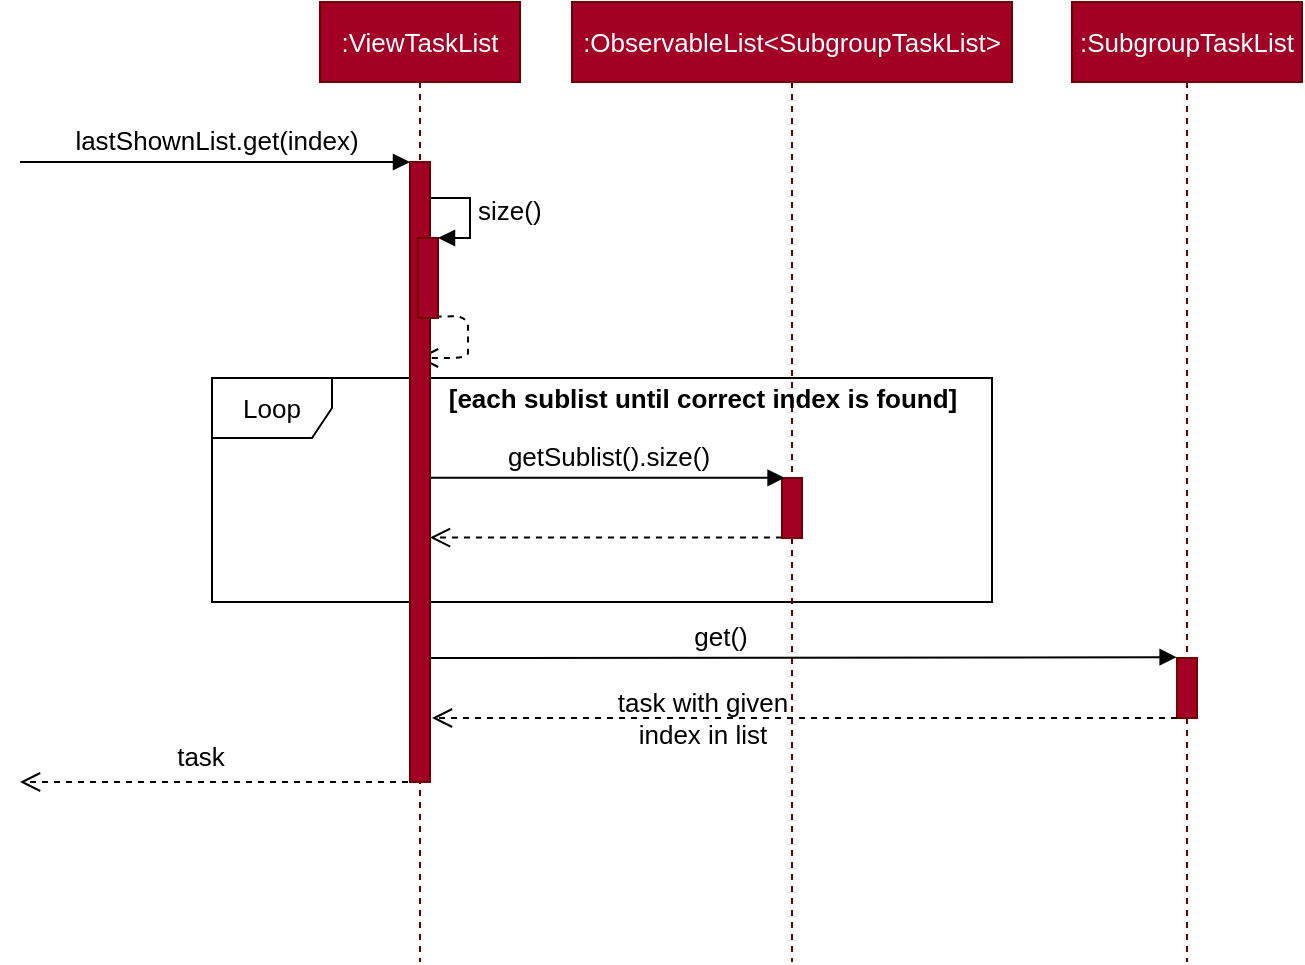 <mxfile version="12.9.10" type="device"><diagram id="kRXSYnDfc1T-0ysqkSGQ" name="Page-3"><mxGraphModel dx="1422" dy="769" grid="1" gridSize="10" guides="1" tooltips="1" connect="1" arrows="1" fold="1" page="1" pageScale="1" pageWidth="850" pageHeight="1100" math="0" shadow="0"><root><mxCell id="ezelzRuy8YDxnrgOr3AX-0"/><mxCell id="ezelzRuy8YDxnrgOr3AX-1" parent="ezelzRuy8YDxnrgOr3AX-0"/><mxCell id="If6_cCGaaOE5h58aKg4r-0" value="Loop" style="shape=umlFrame;whiteSpace=wrap;html=1;fontSize=13;fontColor=#000000;" parent="ezelzRuy8YDxnrgOr3AX-1" vertex="1"><mxGeometry x="246" y="468" width="390" height="112" as="geometry"/></mxCell><mxCell id="If6_cCGaaOE5h58aKg4r-3" value=":ViewTaskList" style="shape=umlLifeline;perimeter=lifelinePerimeter;whiteSpace=wrap;html=1;container=1;collapsible=0;recursiveResize=0;outlineConnect=0;shadow=0;fillColor=#a20025;fontSize=13;fontColor=#ffffff;strokeColor=#6F0000;" parent="ezelzRuy8YDxnrgOr3AX-1" vertex="1"><mxGeometry x="300" y="280" width="100" height="480" as="geometry"/></mxCell><mxCell id="If6_cCGaaOE5h58aKg4r-4" value="lastShownList.get(index)" style="html=1;verticalAlign=bottom;endArrow=block;fillColor=#4D9900;fontSize=13;" parent="ezelzRuy8YDxnrgOr3AX-1" edge="1"><mxGeometry width="80" relative="1" as="geometry"><mxPoint x="150" y="360" as="sourcePoint"/><mxPoint x="345" y="360" as="targetPoint"/></mxGeometry></mxCell><mxCell id="If6_cCGaaOE5h58aKg4r-5" value="size()" style="edgeStyle=orthogonalEdgeStyle;html=1;align=left;spacingLeft=2;endArrow=block;rounded=0;entryX=1;entryY=0;fillColor=#4D9900;fontSize=13;" parent="ezelzRuy8YDxnrgOr3AX-1" target="If6_cCGaaOE5h58aKg4r-20" edge="1"><mxGeometry relative="1" as="geometry"><mxPoint x="350" y="378" as="sourcePoint"/><Array as="points"><mxPoint x="375" y="378"/><mxPoint x="375" y="398"/></Array></mxGeometry></mxCell><mxCell id="If6_cCGaaOE5h58aKg4r-6" value="" style="html=1;verticalAlign=bottom;endArrow=open;dashed=1;endSize=8;fillColor=#4D9900;exitX=0.883;exitY=0.983;exitDx=0;exitDy=0;exitPerimeter=0;fontSize=13;" parent="ezelzRuy8YDxnrgOr3AX-1" source="If6_cCGaaOE5h58aKg4r-20" edge="1"><mxGeometry x="-0.3" y="-20" relative="1" as="geometry"><mxPoint x="429" y="458" as="sourcePoint"/><mxPoint x="349" y="458" as="targetPoint"/><Array as="points"><mxPoint x="374" y="437"/><mxPoint x="374" y="448"/><mxPoint x="374" y="458"/><mxPoint x="374" y="458"/></Array><mxPoint x="40" as="offset"/></mxGeometry></mxCell><mxCell id="If6_cCGaaOE5h58aKg4r-7" value=":ObservableList&amp;lt;SubgroupTaskList&amp;gt;" style="shape=umlLifeline;perimeter=lifelinePerimeter;whiteSpace=wrap;html=1;container=1;collapsible=0;recursiveResize=0;outlineConnect=0;shadow=0;fillColor=#a20025;fontSize=13;fontColor=#ffffff;strokeColor=#6F0000;" parent="ezelzRuy8YDxnrgOr3AX-1" vertex="1"><mxGeometry x="426" y="280" width="220" height="480" as="geometry"/></mxCell><mxCell id="If6_cCGaaOE5h58aKg4r-8" value="task" style="html=1;verticalAlign=bottom;endArrow=open;dashed=1;endSize=8;fillColor=#4D9900;fontSize=13;" parent="ezelzRuy8YDxnrgOr3AX-1" edge="1"><mxGeometry x="0.1" y="-2" relative="1" as="geometry"><mxPoint x="350" y="670" as="sourcePoint"/><mxPoint x="150" y="670" as="targetPoint"/><mxPoint as="offset"/></mxGeometry></mxCell><mxCell id="If6_cCGaaOE5h58aKg4r-9" value="" style="html=1;points=[];perimeter=orthogonalPerimeter;shadow=0;fillColor=#6666FF;fontSize=13;" parent="ezelzRuy8YDxnrgOr3AX-1" vertex="1"><mxGeometry x="531" y="518" width="10" height="30" as="geometry"/></mxCell><mxCell id="If6_cCGaaOE5h58aKg4r-10" value="" style="html=1;verticalAlign=bottom;endArrow=open;dashed=1;endSize=8;fillColor=#4D9900;fontSize=13;exitX=0;exitY=0.993;exitDx=0;exitDy=0;exitPerimeter=0;" parent="ezelzRuy8YDxnrgOr3AX-1" source="If6_cCGaaOE5h58aKg4r-9" target="If6_cCGaaOE5h58aKg4r-19" edge="1"><mxGeometry relative="1" as="geometry"><mxPoint x="572" y="648" as="sourcePoint"/><mxPoint x="411" y="648.083" as="targetPoint"/></mxGeometry></mxCell><mxCell id="If6_cCGaaOE5h58aKg4r-11" value="[each sublist until correct index is found]" style="text;html=1;align=center;verticalAlign=middle;resizable=0;points=[];autosize=1;fontSize=13;fontColor=#000000;fontStyle=1" parent="ezelzRuy8YDxnrgOr3AX-1" vertex="1"><mxGeometry x="356" y="468" width="270" height="20" as="geometry"/></mxCell><mxCell id="If6_cCGaaOE5h58aKg4r-12" value=":SubgroupTaskList" style="shape=umlLifeline;perimeter=lifelinePerimeter;whiteSpace=wrap;html=1;container=1;collapsible=0;recursiveResize=0;outlineConnect=0;shadow=0;fillColor=#a20025;fontSize=13;fontColor=#ffffff;strokeColor=#6F0000;" parent="ezelzRuy8YDxnrgOr3AX-1" vertex="1"><mxGeometry x="676" y="280" width="115" height="480" as="geometry"/></mxCell><mxCell id="If6_cCGaaOE5h58aKg4r-13" value="" style="html=1;points=[];perimeter=orthogonalPerimeter;shadow=0;fillColor=#a20025;fontSize=13;strokeColor=#6F0000;fontColor=#ffffff;" parent="If6_cCGaaOE5h58aKg4r-12" vertex="1"><mxGeometry x="52.5" y="328" width="10" height="30" as="geometry"/></mxCell><mxCell id="If6_cCGaaOE5h58aKg4r-14" value="get()" style="html=1;verticalAlign=bottom;endArrow=block;fillColor=#4D9900;fontSize=13;entryX=-0.019;entryY=-0.013;entryDx=0;entryDy=0;entryPerimeter=0;exitX=1;exitY=0.837;exitDx=0;exitDy=0;exitPerimeter=0;" parent="ezelzRuy8YDxnrgOr3AX-1" target="If6_cCGaaOE5h58aKg4r-13" edge="1"><mxGeometry x="-0.22" width="80" relative="1" as="geometry"><mxPoint x="355" y="608.06" as="sourcePoint"/><mxPoint x="826" y="608" as="targetPoint"/><mxPoint as="offset"/></mxGeometry></mxCell><mxCell id="If6_cCGaaOE5h58aKg4r-15" value="" style="html=1;verticalAlign=bottom;endArrow=open;dashed=1;endSize=8;fillColor=#4D9900;fontSize=13;" parent="ezelzRuy8YDxnrgOr3AX-1" source="If6_cCGaaOE5h58aKg4r-13" edge="1"><mxGeometry relative="1" as="geometry"><mxPoint x="716" y="638" as="sourcePoint"/><mxPoint x="356" y="638" as="targetPoint"/></mxGeometry></mxCell><mxCell id="If6_cCGaaOE5h58aKg4r-16" value="&lt;div&gt;task with given &lt;br&gt;&lt;/div&gt;&lt;div&gt;index in list&lt;/div&gt;" style="text;html=1;align=center;verticalAlign=middle;resizable=0;points=[];fontSize=13;fontColor=#000000;" parent="If6_cCGaaOE5h58aKg4r-15" vertex="1" connectable="0"><mxGeometry x="-0.585" y="1" relative="1" as="geometry"><mxPoint x="-160" y="-1" as="offset"/></mxGeometry></mxCell><mxCell id="If6_cCGaaOE5h58aKg4r-17" value="" style="html=1;points=[];perimeter=orthogonalPerimeter;shadow=0;fillColor=#a20025;fontSize=13;strokeColor=#6F0000;fontColor=#ffffff;" parent="ezelzRuy8YDxnrgOr3AX-1" vertex="1"><mxGeometry x="531" y="518" width="10" height="30" as="geometry"/></mxCell><mxCell id="If6_cCGaaOE5h58aKg4r-18" value="getSublist().size()" style="html=1;verticalAlign=bottom;endArrow=block;fillColor=#4D9900;fontSize=13;entryX=0.129;entryY=-0.003;entryDx=0;entryDy=0;entryPerimeter=0;" parent="ezelzRuy8YDxnrgOr3AX-1" source="If6_cCGaaOE5h58aKg4r-19" target="If6_cCGaaOE5h58aKg4r-9" edge="1"><mxGeometry width="80" relative="1" as="geometry"><mxPoint x="411.5" y="518" as="sourcePoint"/><mxPoint x="586" y="518" as="targetPoint"/></mxGeometry></mxCell><mxCell id="If6_cCGaaOE5h58aKg4r-19" value="" style="html=1;points=[];perimeter=orthogonalPerimeter;shadow=0;fillColor=#a20025;fontSize=13;strokeColor=#6F0000;fontColor=#ffffff;" parent="ezelzRuy8YDxnrgOr3AX-1" vertex="1"><mxGeometry x="345" y="360" width="10" height="310" as="geometry"/></mxCell><mxCell id="If6_cCGaaOE5h58aKg4r-20" value="" style="html=1;points=[];perimeter=orthogonalPerimeter;shadow=0;fillColor=#a20025;fontSize=13;strokeColor=#6F0000;fontColor=#ffffff;" parent="ezelzRuy8YDxnrgOr3AX-1" vertex="1"><mxGeometry x="349" y="398" width="10" height="40" as="geometry"/></mxCell></root></mxGraphModel></diagram></mxfile>
